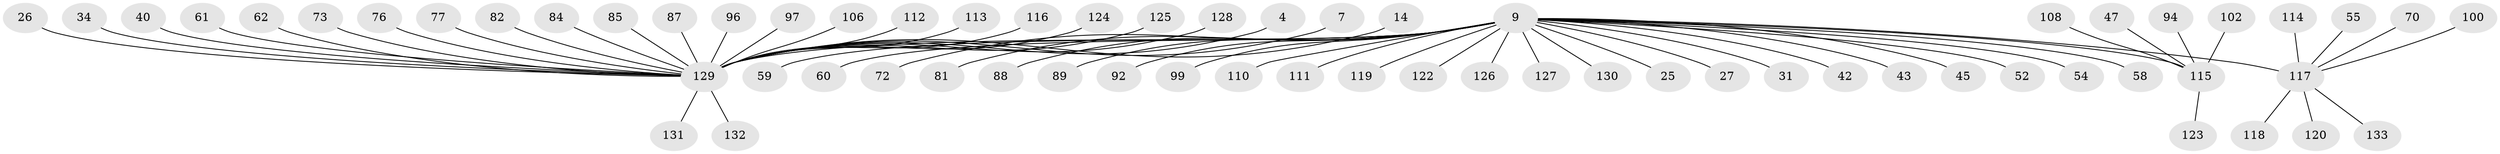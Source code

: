 // original degree distribution, {20: 0.015037593984962405, 8: 0.015037593984962405, 2: 0.21052631578947367, 1: 0.6165413533834586, 18: 0.007518796992481203, 4: 0.045112781954887216, 3: 0.06015037593984962, 7: 0.015037593984962405, 5: 0.015037593984962405}
// Generated by graph-tools (version 1.1) at 2025/48/03/09/25 04:48:19]
// undirected, 66 vertices, 65 edges
graph export_dot {
graph [start="1"]
  node [color=gray90,style=filled];
  4;
  7;
  9 [super="+6"];
  14;
  25;
  26;
  27;
  31;
  34;
  40;
  42;
  43;
  45;
  47;
  52;
  54;
  55;
  58;
  59;
  60 [super="+33"];
  61;
  62;
  70;
  72;
  73;
  76;
  77;
  81;
  82;
  84 [super="+22+39"];
  85;
  87;
  88;
  89;
  92;
  94;
  96 [super="+67"];
  97;
  99 [super="+32"];
  100;
  102;
  106 [super="+19+29+50"];
  108;
  110 [super="+24"];
  111 [super="+18"];
  112 [super="+95+103"];
  113 [super="+107"];
  114;
  115 [super="+51"];
  116;
  117 [super="+57+53"];
  118;
  119 [super="+64"];
  120;
  122;
  123 [super="+109"];
  124 [super="+105"];
  125;
  126 [super="+98"];
  127;
  128 [super="+8"];
  129 [super="+90+121+83"];
  130;
  131;
  132;
  133;
  4 -- 129;
  7 -- 129;
  9 -- 25 [weight=2];
  9 -- 31;
  9 -- 42;
  9 -- 43;
  9 -- 45;
  9 -- 52;
  9 -- 54 [weight=2];
  9 -- 72;
  9 -- 92;
  9 -- 115 [weight=2];
  9 -- 117 [weight=3];
  9 -- 122;
  9 -- 127;
  9 -- 130;
  9 -- 81;
  9 -- 88;
  9 -- 89;
  9 -- 27;
  9 -- 58;
  9 -- 59;
  9 -- 111;
  9 -- 110;
  9 -- 99;
  9 -- 60;
  9 -- 119;
  9 -- 126;
  9 -- 129 [weight=5];
  14 -- 129;
  26 -- 129;
  34 -- 129;
  40 -- 129;
  47 -- 115;
  55 -- 117;
  61 -- 129;
  62 -- 129;
  70 -- 117;
  73 -- 129;
  76 -- 129;
  77 -- 129;
  82 -- 129;
  84 -- 129;
  85 -- 129;
  87 -- 129;
  94 -- 115;
  96 -- 129;
  97 -- 129;
  100 -- 117;
  102 -- 115;
  106 -- 129;
  108 -- 115;
  112 -- 129;
  113 -- 129;
  114 -- 117;
  115 -- 123;
  116 -- 129;
  117 -- 133;
  117 -- 118;
  117 -- 120;
  124 -- 129;
  125 -- 129;
  128 -- 129;
  129 -- 132;
  129 -- 131;
}
